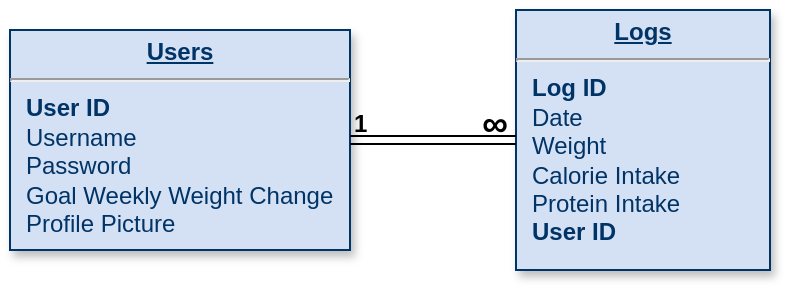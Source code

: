 <mxfile compressed="true" version="14.2.9" type="device"><diagram name="Page-1" id="efa7a0a1-bf9b-a30e-e6df-94a7791c09e9"><mxGraphModel dx="782" dy="403" grid="1" gridSize="10" guides="1" tooltips="1" connect="1" arrows="1" fold="1" page="1" pageScale="1" pageWidth="826" pageHeight="1169" background="#ffffff" math="0" shadow="0"><root><mxCell id="0"/><mxCell id="1" parent="0"/><mxCell id="24" value="&lt;p style=&quot;margin: 0px ; margin-top: 4px ; text-align: center ; text-decoration: underline&quot;&gt;&lt;b&gt;Logs&lt;/b&gt;&lt;/p&gt;&lt;hr&gt;&lt;p style=&quot;margin: 0px ; margin-left: 8px&quot;&gt;&lt;b&gt;Log ID&lt;/b&gt;&lt;/p&gt;&lt;p style=&quot;margin: 0px ; margin-left: 8px&quot;&gt;Date&lt;/p&gt;&lt;p style=&quot;margin: 0px ; margin-left: 8px&quot;&gt;Weight&lt;/p&gt;&lt;p style=&quot;margin: 0px ; margin-left: 8px&quot;&gt;Calorie Intake&lt;/p&gt;&lt;p style=&quot;margin: 0px ; margin-left: 8px&quot;&gt;Protein Intake&lt;/p&gt;&lt;p style=&quot;margin: 0px ; margin-left: 8px&quot;&gt;&lt;b&gt;User ID&lt;/b&gt;&lt;/p&gt;" style="verticalAlign=top;align=left;overflow=fill;fontSize=12;fontFamily=Helvetica;html=1;strokeColor=#003366;shadow=1;fillColor=#D4E1F5;fontColor=#003366" parent="1" vertex="1"><mxGeometry x="353" y="120" width="127" height="130" as="geometry"/></mxCell><mxCell id="29" value="&lt;p style=&quot;margin: 0px ; margin-top: 4px ; text-align: center ; text-decoration: underline&quot;&gt;&lt;strong&gt;Users&lt;/strong&gt;&lt;/p&gt;&lt;hr&gt;&lt;p style=&quot;margin: 0px ; margin-left: 8px&quot;&gt;&lt;b&gt;User ID&lt;/b&gt;&lt;/p&gt;&lt;p style=&quot;margin: 0px ; margin-left: 8px&quot;&gt;Username&lt;/p&gt;&lt;p style=&quot;margin: 0px ; margin-left: 8px&quot;&gt;Password&lt;/p&gt;&lt;p style=&quot;margin: 0px ; margin-left: 8px&quot;&gt;Goal Weekly Weight Change&lt;/p&gt;&lt;p style=&quot;margin: 0px ; margin-left: 8px&quot;&gt;Profile Picture&lt;/p&gt;" style="verticalAlign=top;align=left;overflow=fill;fontSize=12;fontFamily=Helvetica;html=1;strokeColor=#003366;shadow=1;fillColor=#D4E1F5;fontColor=#003366" parent="1" vertex="1"><mxGeometry x="100" y="130" width="170" height="110" as="geometry"/></mxCell><mxCell id="EPeZZwYlGCCZbQPgnH6k-37" value="" style="shape=link;html=1;rounded=0;entryX=0;entryY=0.5;entryDx=0;entryDy=0;exitX=1;exitY=0.5;exitDx=0;exitDy=0;" parent="1" source="29" target="24" edge="1"><mxGeometry relative="1" as="geometry"><mxPoint x="280" y="174.76" as="sourcePoint"/><mxPoint x="350" y="175" as="targetPoint"/></mxGeometry></mxCell><mxCell id="EPeZZwYlGCCZbQPgnH6k-38" value="&lt;span&gt;&lt;font style=&quot;font-size: 12px&quot;&gt;1&lt;/font&gt;&lt;/span&gt;" style="resizable=0;html=1;align=left;verticalAlign=bottom;fontStyle=1" parent="EPeZZwYlGCCZbQPgnH6k-37" connectable="0" vertex="1"><mxGeometry x="-1" relative="1" as="geometry"><mxPoint as="offset"/></mxGeometry></mxCell><mxCell id="EPeZZwYlGCCZbQPgnH6k-39" value="&lt;b&gt;&lt;font style=&quot;font-size: 18px&quot;&gt;∞&lt;/font&gt;&lt;/b&gt;" style="resizable=0;html=1;align=right;verticalAlign=bottom;" parent="EPeZZwYlGCCZbQPgnH6k-37" connectable="0" vertex="1"><mxGeometry x="1" relative="1" as="geometry"><mxPoint x="-3.2" y="5" as="offset"/></mxGeometry></mxCell></root></mxGraphModel></diagram></mxfile>